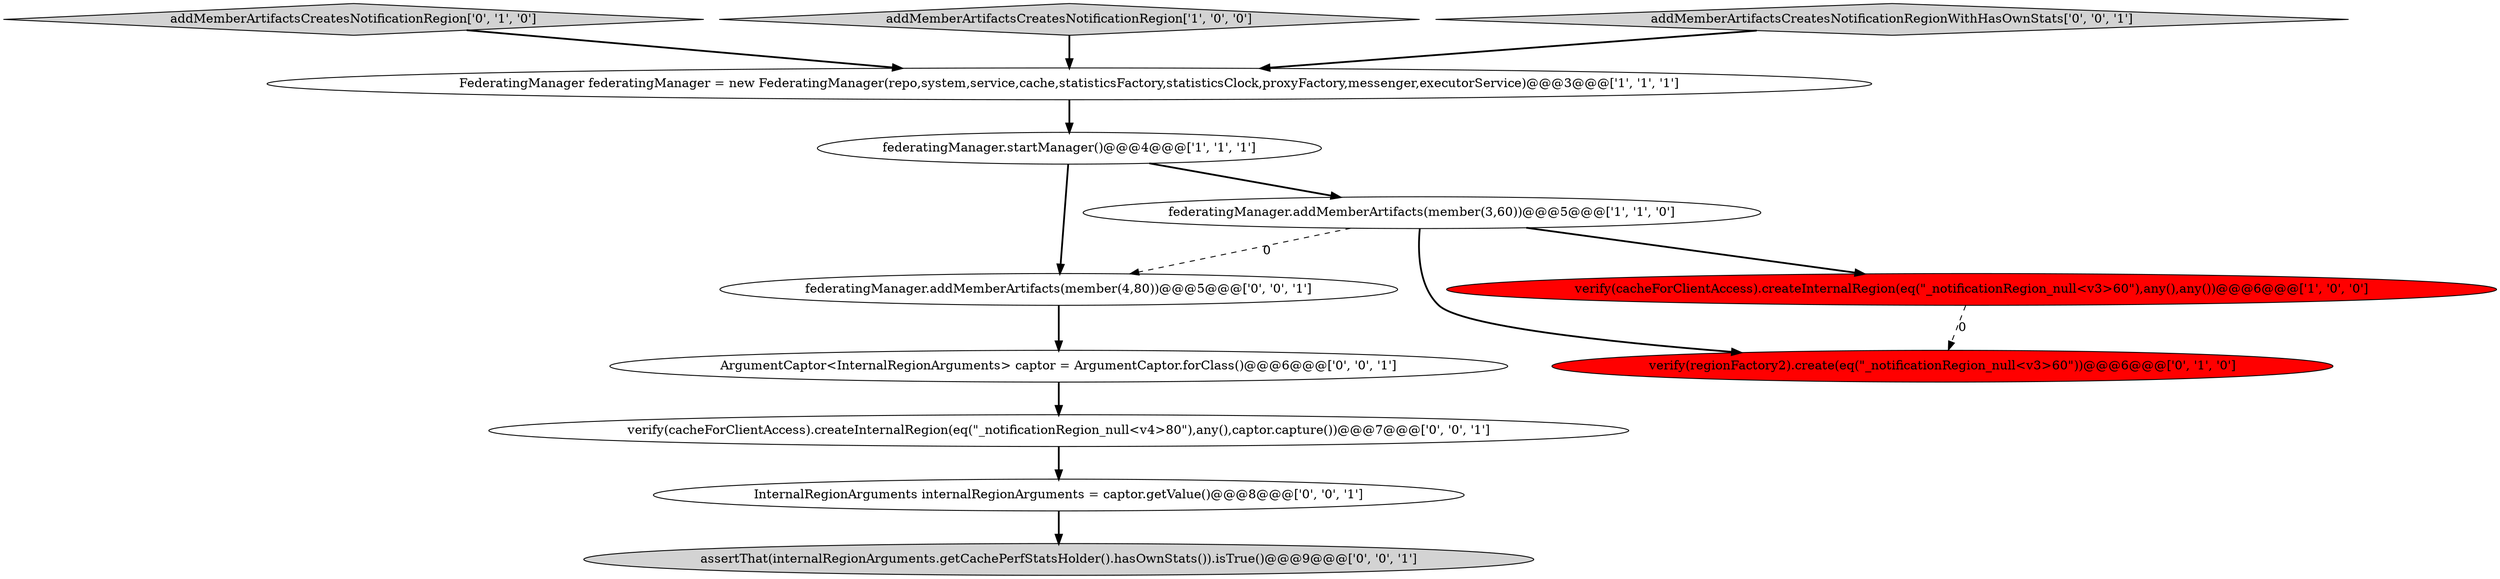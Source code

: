 digraph {
6 [style = filled, label = "addMemberArtifactsCreatesNotificationRegion['0', '1', '0']", fillcolor = lightgray, shape = diamond image = "AAA0AAABBB2BBB"];
11 [style = filled, label = "federatingManager.addMemberArtifacts(member(4,80))@@@5@@@['0', '0', '1']", fillcolor = white, shape = ellipse image = "AAA0AAABBB3BBB"];
3 [style = filled, label = "federatingManager.addMemberArtifacts(member(3,60))@@@5@@@['1', '1', '0']", fillcolor = white, shape = ellipse image = "AAA0AAABBB1BBB"];
12 [style = filled, label = "ArgumentCaptor<InternalRegionArguments> captor = ArgumentCaptor.forClass()@@@6@@@['0', '0', '1']", fillcolor = white, shape = ellipse image = "AAA0AAABBB3BBB"];
2 [style = filled, label = "addMemberArtifactsCreatesNotificationRegion['1', '0', '0']", fillcolor = lightgray, shape = diamond image = "AAA0AAABBB1BBB"];
1 [style = filled, label = "FederatingManager federatingManager = new FederatingManager(repo,system,service,cache,statisticsFactory,statisticsClock,proxyFactory,messenger,executorService)@@@3@@@['1', '1', '1']", fillcolor = white, shape = ellipse image = "AAA0AAABBB1BBB"];
5 [style = filled, label = "verify(regionFactory2).create(eq(\"_notificationRegion_null<v3>60\"))@@@6@@@['0', '1', '0']", fillcolor = red, shape = ellipse image = "AAA1AAABBB2BBB"];
10 [style = filled, label = "InternalRegionArguments internalRegionArguments = captor.getValue()@@@8@@@['0', '0', '1']", fillcolor = white, shape = ellipse image = "AAA0AAABBB3BBB"];
4 [style = filled, label = "verify(cacheForClientAccess).createInternalRegion(eq(\"_notificationRegion_null<v3>60\"),any(),any())@@@6@@@['1', '0', '0']", fillcolor = red, shape = ellipse image = "AAA1AAABBB1BBB"];
9 [style = filled, label = "verify(cacheForClientAccess).createInternalRegion(eq(\"_notificationRegion_null<v4>80\"),any(),captor.capture())@@@7@@@['0', '0', '1']", fillcolor = white, shape = ellipse image = "AAA0AAABBB3BBB"];
0 [style = filled, label = "federatingManager.startManager()@@@4@@@['1', '1', '1']", fillcolor = white, shape = ellipse image = "AAA0AAABBB1BBB"];
8 [style = filled, label = "addMemberArtifactsCreatesNotificationRegionWithHasOwnStats['0', '0', '1']", fillcolor = lightgray, shape = diamond image = "AAA0AAABBB3BBB"];
7 [style = filled, label = "assertThat(internalRegionArguments.getCachePerfStatsHolder().hasOwnStats()).isTrue()@@@9@@@['0', '0', '1']", fillcolor = lightgray, shape = ellipse image = "AAA0AAABBB3BBB"];
4->5 [style = dashed, label="0"];
0->3 [style = bold, label=""];
8->1 [style = bold, label=""];
6->1 [style = bold, label=""];
0->11 [style = bold, label=""];
3->5 [style = bold, label=""];
11->12 [style = bold, label=""];
1->0 [style = bold, label=""];
9->10 [style = bold, label=""];
12->9 [style = bold, label=""];
3->4 [style = bold, label=""];
10->7 [style = bold, label=""];
2->1 [style = bold, label=""];
3->11 [style = dashed, label="0"];
}

